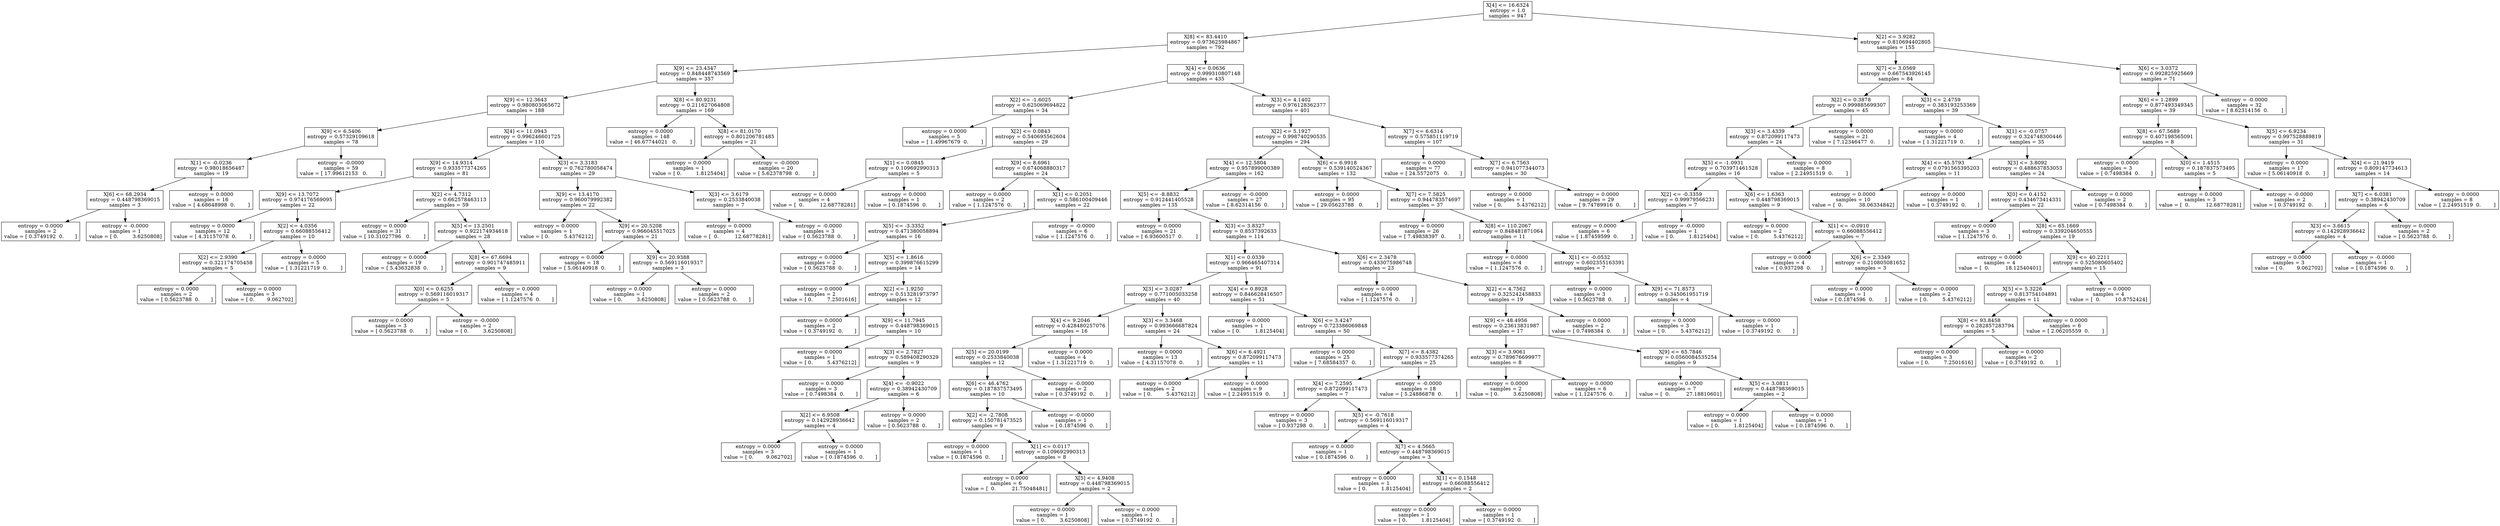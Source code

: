 digraph Tree {
0 [label="X[4] <= 16.6324\nentropy = 1.0\nsamples = 947", shape="box"] ;
1 [label="X[8] <= 83.4410\nentropy = 0.973625984867\nsamples = 792", shape="box"] ;
0 -> 1 ;
2 [label="X[9] <= 23.4347\nentropy = 0.848448743569\nsamples = 357", shape="box"] ;
1 -> 2 ;
3 [label="X[9] <= 12.3643\nentropy = 0.980803065672\nsamples = 188", shape="box"] ;
2 -> 3 ;
4 [label="X[9] <= 6.5406\nentropy = 0.57329109618\nsamples = 78", shape="box"] ;
3 -> 4 ;
5 [label="X[1] <= -0.0236\nentropy = 0.98018656487\nsamples = 19", shape="box"] ;
4 -> 5 ;
6 [label="X[6] <= 68.2934\nentropy = 0.448798369015\nsamples = 3", shape="box"] ;
5 -> 6 ;
7 [label="entropy = 0.0000\nsamples = 2\nvalue = [ 0.3749192  0.       ]", shape="box"] ;
6 -> 7 ;
8 [label="entropy = -0.0000\nsamples = 1\nvalue = [ 0.         3.6250808]", shape="box"] ;
6 -> 8 ;
9 [label="entropy = 0.0000\nsamples = 16\nvalue = [ 4.68648998  0.        ]", shape="box"] ;
5 -> 9 ;
10 [label="entropy = -0.0000\nsamples = 59\nvalue = [ 17.99612153   0.        ]", shape="box"] ;
4 -> 10 ;
11 [label="X[4] <= 11.0943\nentropy = 0.996246601725\nsamples = 110", shape="box"] ;
3 -> 11 ;
12 [label="X[9] <= 14.9314\nentropy = 0.933577374265\nsamples = 81", shape="box"] ;
11 -> 12 ;
13 [label="X[9] <= 13.7072\nentropy = 0.974176569095\nsamples = 22", shape="box"] ;
12 -> 13 ;
14 [label="entropy = 0.0000\nsamples = 12\nvalue = [ 4.31157078  0.        ]", shape="box"] ;
13 -> 14 ;
15 [label="X[2] <= 4.0356\nentropy = 0.66088556412\nsamples = 10", shape="box"] ;
13 -> 15 ;
16 [label="X[2] <= 2.9390\nentropy = 0.321174705458\nsamples = 5", shape="box"] ;
15 -> 16 ;
17 [label="entropy = 0.0000\nsamples = 2\nvalue = [ 0.5623788  0.       ]", shape="box"] ;
16 -> 17 ;
18 [label="entropy = 0.0000\nsamples = 3\nvalue = [ 0.        9.062702]", shape="box"] ;
16 -> 18 ;
19 [label="entropy = 0.0000\nsamples = 5\nvalue = [ 1.31221719  0.        ]", shape="box"] ;
15 -> 19 ;
20 [label="X[2] <= 4.7312\nentropy = 0.662578463113\nsamples = 59", shape="box"] ;
12 -> 20 ;
21 [label="entropy = 0.0000\nsamples = 31\nvalue = [ 10.31027796   0.        ]", shape="box"] ;
20 -> 21 ;
22 [label="X[5] <= 13.2501\nentropy = 0.922174934618\nsamples = 28", shape="box"] ;
20 -> 22 ;
23 [label="entropy = 0.0000\nsamples = 19\nvalue = [ 5.43632838  0.        ]", shape="box"] ;
22 -> 23 ;
24 [label="X[8] <= 67.6694\nentropy = 0.901747485911\nsamples = 9", shape="box"] ;
22 -> 24 ;
25 [label="X[0] <= 0.6255\nentropy = 0.569116019317\nsamples = 5", shape="box"] ;
24 -> 25 ;
26 [label="entropy = 0.0000\nsamples = 3\nvalue = [ 0.5623788  0.       ]", shape="box"] ;
25 -> 26 ;
27 [label="entropy = -0.0000\nsamples = 2\nvalue = [ 0.         3.6250808]", shape="box"] ;
25 -> 27 ;
28 [label="entropy = 0.0000\nsamples = 4\nvalue = [ 1.1247576  0.       ]", shape="box"] ;
24 -> 28 ;
29 [label="X[3] <= 3.3183\nentropy = 0.762780058474\nsamples = 29", shape="box"] ;
11 -> 29 ;
30 [label="X[9] <= 13.4170\nentropy = 0.960079992382\nsamples = 22", shape="box"] ;
29 -> 30 ;
31 [label="entropy = 0.0000\nsamples = 1\nvalue = [ 0.         5.4376212]", shape="box"] ;
30 -> 31 ;
32 [label="X[9] <= 20.5208\nentropy = 0.966045517025\nsamples = 21", shape="box"] ;
30 -> 32 ;
33 [label="entropy = 0.0000\nsamples = 18\nvalue = [ 5.06140918  0.        ]", shape="box"] ;
32 -> 33 ;
34 [label="X[9] <= 20.9388\nentropy = 0.569116019317\nsamples = 3", shape="box"] ;
32 -> 34 ;
35 [label="entropy = 0.0000\nsamples = 1\nvalue = [ 0.         3.6250808]", shape="box"] ;
34 -> 35 ;
36 [label="entropy = 0.0000\nsamples = 2\nvalue = [ 0.5623788  0.       ]", shape="box"] ;
34 -> 36 ;
37 [label="X[3] <= 3.6179\nentropy = 0.2533840038\nsamples = 7", shape="box"] ;
29 -> 37 ;
38 [label="entropy = 0.0000\nsamples = 4\nvalue = [  0.          12.68778281]", shape="box"] ;
37 -> 38 ;
39 [label="entropy = -0.0000\nsamples = 3\nvalue = [ 0.5623788  0.       ]", shape="box"] ;
37 -> 39 ;
40 [label="X[8] <= 80.9231\nentropy = 0.211627064808\nsamples = 169", shape="box"] ;
2 -> 40 ;
41 [label="entropy = 0.0000\nsamples = 148\nvalue = [ 46.67744021   0.        ]", shape="box"] ;
40 -> 41 ;
42 [label="X[8] <= 81.0170\nentropy = 0.801206781485\nsamples = 21", shape="box"] ;
40 -> 42 ;
43 [label="entropy = 0.0000\nsamples = 1\nvalue = [ 0.         1.8125404]", shape="box"] ;
42 -> 43 ;
44 [label="entropy = -0.0000\nsamples = 20\nvalue = [ 5.62378798  0.        ]", shape="box"] ;
42 -> 44 ;
45 [label="X[4] <= 0.0636\nentropy = 0.999310807148\nsamples = 435", shape="box"] ;
1 -> 45 ;
46 [label="X[2] <= -1.6025\nentropy = 0.625069694822\nsamples = 34", shape="box"] ;
45 -> 46 ;
47 [label="entropy = 0.0000\nsamples = 5\nvalue = [ 1.49967679  0.        ]", shape="box"] ;
46 -> 47 ;
48 [label="X[2] <= 0.0843\nentropy = 0.540695562604\nsamples = 29", shape="box"] ;
46 -> 48 ;
49 [label="X[1] <= 0.0845\nentropy = 0.109692990313\nsamples = 5", shape="box"] ;
48 -> 49 ;
50 [label="entropy = 0.0000\nsamples = 4\nvalue = [  0.          12.68778281]", shape="box"] ;
49 -> 50 ;
51 [label="entropy = 0.0000\nsamples = 1\nvalue = [ 0.1874596  0.       ]", shape="box"] ;
49 -> 51 ;
52 [label="X[9] <= 8.6961\nentropy = 0.674068880317\nsamples = 24", shape="box"] ;
48 -> 52 ;
53 [label="entropy = 0.0000\nsamples = 2\nvalue = [ 1.1247576  0.       ]", shape="box"] ;
52 -> 53 ;
54 [label="X[1] <= 0.2051\nentropy = 0.586100409446\nsamples = 22", shape="box"] ;
52 -> 54 ;
55 [label="X[5] <= -3.3352\nentropy = 0.471380058894\nsamples = 16", shape="box"] ;
54 -> 55 ;
56 [label="entropy = 0.0000\nsamples = 2\nvalue = [ 0.5623788  0.       ]", shape="box"] ;
55 -> 56 ;
57 [label="X[5] <= 1.8616\nentropy = 0.399876615299\nsamples = 14", shape="box"] ;
55 -> 57 ;
58 [label="entropy = 0.0000\nsamples = 2\nvalue = [ 0.         7.2501616]", shape="box"] ;
57 -> 58 ;
59 [label="X[2] <= 1.9250\nentropy = 0.513281973797\nsamples = 12", shape="box"] ;
57 -> 59 ;
60 [label="entropy = 0.0000\nsamples = 2\nvalue = [ 0.3749192  0.       ]", shape="box"] ;
59 -> 60 ;
61 [label="X[9] <= 11.7945\nentropy = 0.448798369015\nsamples = 10", shape="box"] ;
59 -> 61 ;
62 [label="entropy = 0.0000\nsamples = 1\nvalue = [ 0.         5.4376212]", shape="box"] ;
61 -> 62 ;
63 [label="X[3] <= 2.7827\nentropy = 0.589408290329\nsamples = 9", shape="box"] ;
61 -> 63 ;
64 [label="entropy = 0.0000\nsamples = 3\nvalue = [ 0.7498384  0.       ]", shape="box"] ;
63 -> 64 ;
65 [label="X[4] <= -0.9022\nentropy = 0.38942430709\nsamples = 6", shape="box"] ;
63 -> 65 ;
66 [label="X[2] <= 6.9508\nentropy = 0.142928936642\nsamples = 4", shape="box"] ;
65 -> 66 ;
67 [label="entropy = 0.0000\nsamples = 3\nvalue = [ 0.        9.062702]", shape="box"] ;
66 -> 67 ;
68 [label="entropy = 0.0000\nsamples = 1\nvalue = [ 0.1874596  0.       ]", shape="box"] ;
66 -> 68 ;
69 [label="entropy = 0.0000\nsamples = 2\nvalue = [ 0.5623788  0.       ]", shape="box"] ;
65 -> 69 ;
70 [label="entropy = -0.0000\nsamples = 6\nvalue = [ 1.1247576  0.       ]", shape="box"] ;
54 -> 70 ;
71 [label="X[3] <= 4.1402\nentropy = 0.976128362377\nsamples = 401", shape="box"] ;
45 -> 71 ;
72 [label="X[2] <= 5.1927\nentropy = 0.998740290535\nsamples = 294", shape="box"] ;
71 -> 72 ;
73 [label="X[4] <= 12.5804\nentropy = 0.957899000389\nsamples = 162", shape="box"] ;
72 -> 73 ;
74 [label="X[5] <= -8.8832\nentropy = 0.912441405528\nsamples = 135", shape="box"] ;
73 -> 74 ;
75 [label="entropy = 0.0000\nsamples = 21\nvalue = [ 6.93600517  0.        ]", shape="box"] ;
74 -> 75 ;
76 [label="X[3] <= 3.8327\nentropy = 0.8537392633\nsamples = 114", shape="box"] ;
74 -> 76 ;
77 [label="X[1] <= 0.0339\nentropy = 0.966465407314\nsamples = 91", shape="box"] ;
76 -> 77 ;
78 [label="X[3] <= 3.0287\nentropy = 0.771005033258\nsamples = 40", shape="box"] ;
77 -> 78 ;
79 [label="X[4] <= 9.2046\nentropy = 0.428480257076\nsamples = 16", shape="box"] ;
78 -> 79 ;
80 [label="X[5] <= 20.0199\nentropy = 0.2533840038\nsamples = 12", shape="box"] ;
79 -> 80 ;
81 [label="X[6] <= 46.4762\nentropy = 0.187837573495\nsamples = 10", shape="box"] ;
80 -> 81 ;
82 [label="X[2] <= -2.7808\nentropy = 0.150781473525\nsamples = 9", shape="box"] ;
81 -> 82 ;
83 [label="entropy = 0.0000\nsamples = 1\nvalue = [ 0.1874596  0.       ]", shape="box"] ;
82 -> 83 ;
84 [label="X[1] <= 0.0117\nentropy = 0.109692990313\nsamples = 8", shape="box"] ;
82 -> 84 ;
85 [label="entropy = 0.0000\nsamples = 6\nvalue = [  0.          21.75048481]", shape="box"] ;
84 -> 85 ;
86 [label="X[5] <= 4.9408\nentropy = 0.448798369015\nsamples = 2", shape="box"] ;
84 -> 86 ;
87 [label="entropy = 0.0000\nsamples = 1\nvalue = [ 0.         3.6250808]", shape="box"] ;
86 -> 87 ;
88 [label="entropy = 0.0000\nsamples = 1\nvalue = [ 0.3749192  0.       ]", shape="box"] ;
86 -> 88 ;
89 [label="entropy = -0.0000\nsamples = 1\nvalue = [ 0.1874596  0.       ]", shape="box"] ;
81 -> 89 ;
90 [label="entropy = -0.0000\nsamples = 2\nvalue = [ 0.3749192  0.       ]", shape="box"] ;
80 -> 90 ;
91 [label="entropy = 0.0000\nsamples = 4\nvalue = [ 1.31221719  0.        ]", shape="box"] ;
79 -> 91 ;
92 [label="X[3] <= 3.3468\nentropy = 0.993666687824\nsamples = 24", shape="box"] ;
78 -> 92 ;
93 [label="entropy = 0.0000\nsamples = 13\nvalue = [ 4.31157078  0.        ]", shape="box"] ;
92 -> 93 ;
94 [label="X[6] <= 6.4921\nentropy = 0.872099117473\nsamples = 11", shape="box"] ;
92 -> 94 ;
95 [label="entropy = 0.0000\nsamples = 2\nvalue = [ 0.         5.4376212]", shape="box"] ;
94 -> 95 ;
96 [label="entropy = 0.0000\nsamples = 9\nvalue = [ 2.24951519  0.        ]", shape="box"] ;
94 -> 96 ;
97 [label="X[4] <= 0.8928\nentropy = 0.846628416507\nsamples = 51", shape="box"] ;
77 -> 97 ;
98 [label="entropy = 0.0000\nsamples = 1\nvalue = [ 0.         1.8125404]", shape="box"] ;
97 -> 98 ;
99 [label="X[6] <= 3.4247\nentropy = 0.723386069848\nsamples = 50", shape="box"] ;
97 -> 99 ;
100 [label="entropy = 0.0000\nsamples = 25\nvalue = [ 7.68584357  0.        ]", shape="box"] ;
99 -> 100 ;
101 [label="X[7] <= 8.4382\nentropy = 0.933577374265\nsamples = 25", shape="box"] ;
99 -> 101 ;
102 [label="X[4] <= 7.2595\nentropy = 0.872099117473\nsamples = 7", shape="box"] ;
101 -> 102 ;
103 [label="entropy = 0.0000\nsamples = 3\nvalue = [ 0.937298  0.      ]", shape="box"] ;
102 -> 103 ;
104 [label="X[5] <= -0.7618\nentropy = 0.569116019317\nsamples = 4", shape="box"] ;
102 -> 104 ;
105 [label="entropy = 0.0000\nsamples = 1\nvalue = [ 0.1874596  0.       ]", shape="box"] ;
104 -> 105 ;
106 [label="X[7] <= 4.5665\nentropy = 0.448798369015\nsamples = 3", shape="box"] ;
104 -> 106 ;
107 [label="entropy = 0.0000\nsamples = 1\nvalue = [ 0.         1.8125404]", shape="box"] ;
106 -> 107 ;
108 [label="X[1] <= 0.1548\nentropy = 0.66088556412\nsamples = 2", shape="box"] ;
106 -> 108 ;
109 [label="entropy = 0.0000\nsamples = 1\nvalue = [ 0.         1.8125404]", shape="box"] ;
108 -> 109 ;
110 [label="entropy = 0.0000\nsamples = 1\nvalue = [ 0.3749192  0.       ]", shape="box"] ;
108 -> 110 ;
111 [label="entropy = -0.0000\nsamples = 18\nvalue = [ 5.24886878  0.        ]", shape="box"] ;
101 -> 111 ;
112 [label="X[6] <= 2.3478\nentropy = 0.433075986748\nsamples = 23", shape="box"] ;
76 -> 112 ;
113 [label="entropy = 0.0000\nsamples = 4\nvalue = [ 1.1247576  0.       ]", shape="box"] ;
112 -> 113 ;
114 [label="X[2] <= 4.7562\nentropy = 0.325242458833\nsamples = 19", shape="box"] ;
112 -> 114 ;
115 [label="X[9] <= 48.4956\nentropy = 0.23613831987\nsamples = 17", shape="box"] ;
114 -> 115 ;
116 [label="X[3] <= 3.9061\nentropy = 0.789676699977\nsamples = 8", shape="box"] ;
115 -> 116 ;
117 [label="entropy = 0.0000\nsamples = 2\nvalue = [ 0.         3.6250808]", shape="box"] ;
116 -> 117 ;
118 [label="entropy = 0.0000\nsamples = 6\nvalue = [ 1.1247576  0.       ]", shape="box"] ;
116 -> 118 ;
119 [label="X[9] <= 65.7846\nentropy = 0.0560084535254\nsamples = 9", shape="box"] ;
115 -> 119 ;
120 [label="entropy = 0.0000\nsamples = 7\nvalue = [  0.          27.18810601]", shape="box"] ;
119 -> 120 ;
121 [label="X[5] <= 3.0811\nentropy = 0.448798369015\nsamples = 2", shape="box"] ;
119 -> 121 ;
122 [label="entropy = 0.0000\nsamples = 1\nvalue = [ 0.         1.8125404]", shape="box"] ;
121 -> 122 ;
123 [label="entropy = 0.0000\nsamples = 1\nvalue = [ 0.1874596  0.       ]", shape="box"] ;
121 -> 123 ;
124 [label="entropy = 0.0000\nsamples = 2\nvalue = [ 0.7498384  0.       ]", shape="box"] ;
114 -> 124 ;
125 [label="entropy = -0.0000\nsamples = 27\nvalue = [ 8.62314156  0.        ]", shape="box"] ;
73 -> 125 ;
126 [label="X[6] <= 6.9918\nentropy = 0.539140524367\nsamples = 132", shape="box"] ;
72 -> 126 ;
127 [label="entropy = 0.0000\nsamples = 95\nvalue = [ 29.05623788   0.        ]", shape="box"] ;
126 -> 127 ;
128 [label="X[7] <= 7.5825\nentropy = 0.944783574697\nsamples = 37", shape="box"] ;
126 -> 128 ;
129 [label="entropy = 0.0000\nsamples = 26\nvalue = [ 7.49838397  0.        ]", shape="box"] ;
128 -> 129 ;
130 [label="X[8] <= 110.2067\nentropy = 0.848481871064\nsamples = 11", shape="box"] ;
128 -> 130 ;
131 [label="entropy = 0.0000\nsamples = 4\nvalue = [ 1.1247576  0.       ]", shape="box"] ;
130 -> 131 ;
132 [label="X[1] <= -0.0532\nentropy = 0.602355163391\nsamples = 7", shape="box"] ;
130 -> 132 ;
133 [label="entropy = 0.0000\nsamples = 3\nvalue = [ 0.5623788  0.       ]", shape="box"] ;
132 -> 133 ;
134 [label="X[9] <= 71.8573\nentropy = 0.345061951719\nsamples = 4", shape="box"] ;
132 -> 134 ;
135 [label="entropy = 0.0000\nsamples = 3\nvalue = [ 0.         5.4376212]", shape="box"] ;
134 -> 135 ;
136 [label="entropy = 0.0000\nsamples = 1\nvalue = [ 0.3749192  0.       ]", shape="box"] ;
134 -> 136 ;
137 [label="X[7] <= 6.6314\nentropy = 0.575851119719\nsamples = 107", shape="box"] ;
71 -> 137 ;
138 [label="entropy = 0.0000\nsamples = 77\nvalue = [ 24.5572075   0.       ]", shape="box"] ;
137 -> 138 ;
139 [label="X[7] <= 6.7563\nentropy = 0.941077344073\nsamples = 30", shape="box"] ;
137 -> 139 ;
140 [label="entropy = 0.0000\nsamples = 1\nvalue = [ 0.         5.4376212]", shape="box"] ;
139 -> 140 ;
141 [label="entropy = 0.0000\nsamples = 29\nvalue = [ 9.74789916  0.        ]", shape="box"] ;
139 -> 141 ;
142 [label="X[2] <= 3.9282\nentropy = 0.810694402805\nsamples = 155", shape="box"] ;
0 -> 142 ;
143 [label="X[7] <= 3.0569\nentropy = 0.667543926145\nsamples = 84", shape="box"] ;
142 -> 143 ;
144 [label="X[2] <= 0.3878\nentropy = 0.999885699307\nsamples = 45", shape="box"] ;
143 -> 144 ;
145 [label="X[3] <= 3.4339\nentropy = 0.872099117473\nsamples = 24", shape="box"] ;
144 -> 145 ;
146 [label="X[5] <= -1.0931\nentropy = 0.703971461528\nsamples = 16", shape="box"] ;
145 -> 146 ;
147 [label="X[2] <= -0.3359\nentropy = 0.99979566231\nsamples = 7", shape="box"] ;
146 -> 147 ;
148 [label="entropy = 0.0000\nsamples = 6\nvalue = [ 1.87459599  0.        ]", shape="box"] ;
147 -> 148 ;
149 [label="entropy = -0.0000\nsamples = 1\nvalue = [ 0.         1.8125404]", shape="box"] ;
147 -> 149 ;
150 [label="X[6] <= 1.6363\nentropy = 0.448798369015\nsamples = 9", shape="box"] ;
146 -> 150 ;
151 [label="entropy = 0.0000\nsamples = 2\nvalue = [ 0.         5.4376212]", shape="box"] ;
150 -> 151 ;
152 [label="X[1] <= -0.0910\nentropy = 0.66088556412\nsamples = 7", shape="box"] ;
150 -> 152 ;
153 [label="entropy = 0.0000\nsamples = 4\nvalue = [ 0.937298  0.      ]", shape="box"] ;
152 -> 153 ;
154 [label="X[6] <= 2.3349\nentropy = 0.210805081652\nsamples = 3", shape="box"] ;
152 -> 154 ;
155 [label="entropy = 0.0000\nsamples = 1\nvalue = [ 0.1874596  0.       ]", shape="box"] ;
154 -> 155 ;
156 [label="entropy = -0.0000\nsamples = 2\nvalue = [ 0.         5.4376212]", shape="box"] ;
154 -> 156 ;
157 [label="entropy = 0.0000\nsamples = 8\nvalue = [ 2.24951519  0.        ]", shape="box"] ;
145 -> 157 ;
158 [label="entropy = 0.0000\nsamples = 21\nvalue = [ 7.12346477  0.        ]", shape="box"] ;
144 -> 158 ;
159 [label="X[3] <= 2.4759\nentropy = 0.383193253369\nsamples = 39", shape="box"] ;
143 -> 159 ;
160 [label="entropy = 0.0000\nsamples = 4\nvalue = [ 1.31221719  0.        ]", shape="box"] ;
159 -> 160 ;
161 [label="X[1] <= -0.0757\nentropy = 0.324748300446\nsamples = 35", shape="box"] ;
159 -> 161 ;
162 [label="X[4] <= 45.5793\nentropy = 0.0791565395203\nsamples = 11", shape="box"] ;
161 -> 162 ;
163 [label="entropy = 0.0000\nsamples = 10\nvalue = [  0.          38.06334842]", shape="box"] ;
162 -> 163 ;
164 [label="entropy = 0.0000\nsamples = 1\nvalue = [ 0.3749192  0.       ]", shape="box"] ;
162 -> 164 ;
165 [label="X[3] <= 3.8092\nentropy = 0.488637853053\nsamples = 24", shape="box"] ;
161 -> 165 ;
166 [label="X[0] <= 0.4152\nentropy = 0.434673414331\nsamples = 22", shape="box"] ;
165 -> 166 ;
167 [label="entropy = 0.0000\nsamples = 3\nvalue = [ 1.1247576  0.       ]", shape="box"] ;
166 -> 167 ;
168 [label="X[8] <= 65.1669\nentropy = 0.339204650555\nsamples = 19", shape="box"] ;
166 -> 168 ;
169 [label="entropy = 0.0000\nsamples = 4\nvalue = [  0.          18.12540401]", shape="box"] ;
168 -> 169 ;
170 [label="X[9] <= 40.2211\nentropy = 0.525080605402\nsamples = 15", shape="box"] ;
168 -> 170 ;
171 [label="X[5] <= 5.3226\nentropy = 0.813754104891\nsamples = 11", shape="box"] ;
170 -> 171 ;
172 [label="X[8] <= 93.8458\nentropy = 0.282857283794\nsamples = 5", shape="box"] ;
171 -> 172 ;
173 [label="entropy = 0.0000\nsamples = 3\nvalue = [ 0.         7.2501616]", shape="box"] ;
172 -> 173 ;
174 [label="entropy = 0.0000\nsamples = 2\nvalue = [ 0.3749192  0.       ]", shape="box"] ;
172 -> 174 ;
175 [label="entropy = 0.0000\nsamples = 6\nvalue = [ 2.06205559  0.        ]", shape="box"] ;
171 -> 175 ;
176 [label="entropy = 0.0000\nsamples = 4\nvalue = [  0.         10.8752424]", shape="box"] ;
170 -> 176 ;
177 [label="entropy = 0.0000\nsamples = 2\nvalue = [ 0.7498384  0.       ]", shape="box"] ;
165 -> 177 ;
178 [label="X[6] <= 3.0372\nentropy = 0.992825925669\nsamples = 71", shape="box"] ;
142 -> 178 ;
179 [label="X[6] <= 1.2899\nentropy = 0.877493349345\nsamples = 39", shape="box"] ;
178 -> 179 ;
180 [label="X[8] <= 67.5689\nentropy = 0.407198565091\nsamples = 8", shape="box"] ;
179 -> 180 ;
181 [label="entropy = 0.0000\nsamples = 3\nvalue = [ 0.7498384  0.       ]", shape="box"] ;
180 -> 181 ;
182 [label="X[0] <= 1.4515\nentropy = 0.187837573495\nsamples = 5", shape="box"] ;
180 -> 182 ;
183 [label="entropy = 0.0000\nsamples = 3\nvalue = [  0.          12.68778281]", shape="box"] ;
182 -> 183 ;
184 [label="entropy = -0.0000\nsamples = 2\nvalue = [ 0.3749192  0.       ]", shape="box"] ;
182 -> 184 ;
185 [label="X[5] <= 6.9234\nentropy = 0.997528889819\nsamples = 31", shape="box"] ;
179 -> 185 ;
186 [label="entropy = 0.0000\nsamples = 17\nvalue = [ 5.06140918  0.        ]", shape="box"] ;
185 -> 186 ;
187 [label="X[4] <= 21.9419\nentropy = 0.809147734613\nsamples = 14", shape="box"] ;
185 -> 187 ;
188 [label="X[7] <= 6.0381\nentropy = 0.38942430709\nsamples = 6", shape="box"] ;
187 -> 188 ;
189 [label="X[3] <= 3.6615\nentropy = 0.142928936642\nsamples = 4", shape="box"] ;
188 -> 189 ;
190 [label="entropy = 0.0000\nsamples = 3\nvalue = [ 0.        9.062702]", shape="box"] ;
189 -> 190 ;
191 [label="entropy = -0.0000\nsamples = 1\nvalue = [ 0.1874596  0.       ]", shape="box"] ;
189 -> 191 ;
192 [label="entropy = 0.0000\nsamples = 2\nvalue = [ 0.5623788  0.       ]", shape="box"] ;
188 -> 192 ;
193 [label="entropy = 0.0000\nsamples = 8\nvalue = [ 2.24951519  0.        ]", shape="box"] ;
187 -> 193 ;
194 [label="entropy = -0.0000\nsamples = 32\nvalue = [ 8.62314156  0.        ]", shape="box"] ;
178 -> 194 ;
}